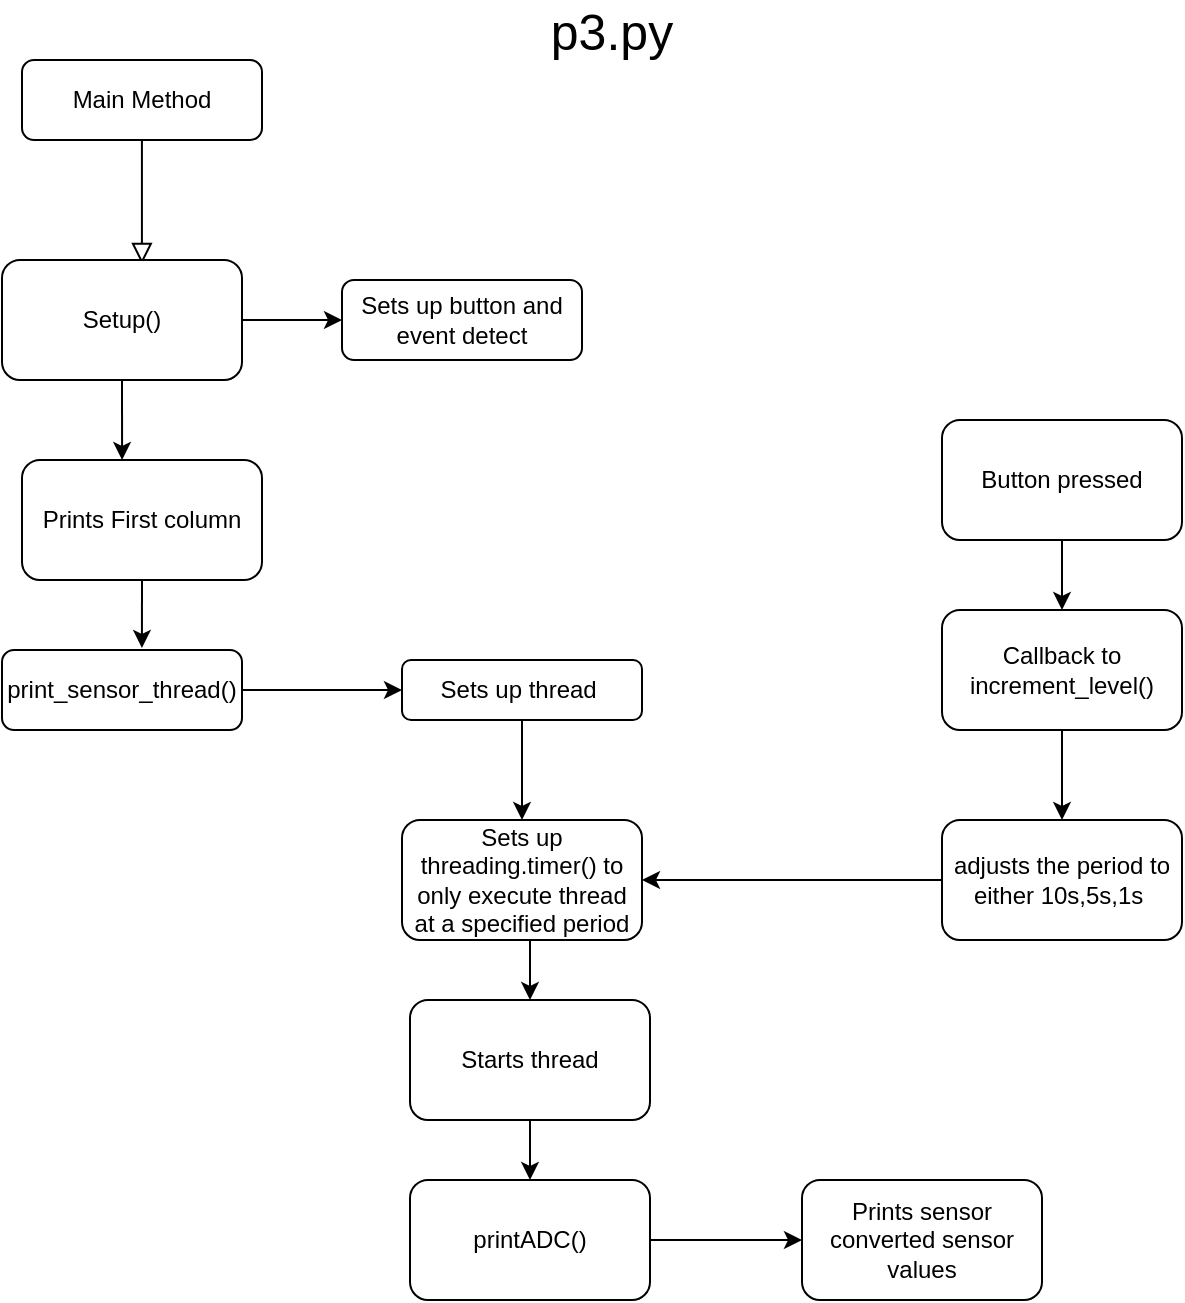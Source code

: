 <mxfile version="15.4.3" type="github">
  <diagram id="C5RBs43oDa-KdzZeNtuy" name="Page-1">
    <mxGraphModel dx="1422" dy="794" grid="1" gridSize="10" guides="1" tooltips="1" connect="1" arrows="1" fold="1" page="1" pageScale="1" pageWidth="827" pageHeight="1169" math="0" shadow="0">
      <root>
        <mxCell id="WIyWlLk6GJQsqaUBKTNV-0" />
        <mxCell id="WIyWlLk6GJQsqaUBKTNV-1" parent="WIyWlLk6GJQsqaUBKTNV-0" />
        <mxCell id="WIyWlLk6GJQsqaUBKTNV-2" value="" style="rounded=0;html=1;jettySize=auto;orthogonalLoop=1;fontSize=11;endArrow=block;endFill=0;endSize=8;strokeWidth=1;shadow=0;labelBackgroundColor=none;edgeStyle=orthogonalEdgeStyle;entryX=0.583;entryY=0.033;entryDx=0;entryDy=0;entryPerimeter=0;" parent="WIyWlLk6GJQsqaUBKTNV-1" source="WIyWlLk6GJQsqaUBKTNV-3" target="cHOOazUmmRmzkgN51Dy8-0" edge="1">
          <mxGeometry relative="1" as="geometry">
            <mxPoint x="220" y="170" as="targetPoint" />
          </mxGeometry>
        </mxCell>
        <mxCell id="WIyWlLk6GJQsqaUBKTNV-3" value="Main Method" style="rounded=1;whiteSpace=wrap;html=1;fontSize=12;glass=0;strokeWidth=1;shadow=0;" parent="WIyWlLk6GJQsqaUBKTNV-1" vertex="1">
          <mxGeometry x="160" y="80" width="120" height="40" as="geometry" />
        </mxCell>
        <mxCell id="WIyWlLk6GJQsqaUBKTNV-7" value="Sets up button and event detect" style="rounded=1;whiteSpace=wrap;html=1;fontSize=12;glass=0;strokeWidth=1;shadow=0;" parent="WIyWlLk6GJQsqaUBKTNV-1" vertex="1">
          <mxGeometry x="320" y="190" width="120" height="40" as="geometry" />
        </mxCell>
        <mxCell id="cHOOazUmmRmzkgN51Dy8-11" style="edgeStyle=orthogonalEdgeStyle;rounded=0;orthogonalLoop=1;jettySize=auto;html=1;exitX=1;exitY=0.5;exitDx=0;exitDy=0;" edge="1" parent="WIyWlLk6GJQsqaUBKTNV-1" source="WIyWlLk6GJQsqaUBKTNV-11" target="cHOOazUmmRmzkgN51Dy8-7">
          <mxGeometry relative="1" as="geometry" />
        </mxCell>
        <mxCell id="WIyWlLk6GJQsqaUBKTNV-11" value="print_sensor_thread()" style="rounded=1;whiteSpace=wrap;html=1;fontSize=12;glass=0;strokeWidth=1;shadow=0;" parent="WIyWlLk6GJQsqaUBKTNV-1" vertex="1">
          <mxGeometry x="150" y="375" width="120" height="40" as="geometry" />
        </mxCell>
        <mxCell id="cHOOazUmmRmzkgN51Dy8-2" style="edgeStyle=orthogonalEdgeStyle;rounded=0;orthogonalLoop=1;jettySize=auto;html=1;exitX=1;exitY=0.5;exitDx=0;exitDy=0;entryX=0;entryY=0.5;entryDx=0;entryDy=0;" edge="1" parent="WIyWlLk6GJQsqaUBKTNV-1" source="cHOOazUmmRmzkgN51Dy8-0" target="WIyWlLk6GJQsqaUBKTNV-7">
          <mxGeometry relative="1" as="geometry" />
        </mxCell>
        <mxCell id="cHOOazUmmRmzkgN51Dy8-4" style="edgeStyle=orthogonalEdgeStyle;rounded=0;orthogonalLoop=1;jettySize=auto;html=1;exitX=0.5;exitY=1;exitDx=0;exitDy=0;entryX=0.417;entryY=0;entryDx=0;entryDy=0;entryPerimeter=0;" edge="1" parent="WIyWlLk6GJQsqaUBKTNV-1" source="cHOOazUmmRmzkgN51Dy8-0" target="cHOOazUmmRmzkgN51Dy8-3">
          <mxGeometry relative="1" as="geometry" />
        </mxCell>
        <mxCell id="cHOOazUmmRmzkgN51Dy8-0" value="&lt;span&gt;Setup()&lt;/span&gt;" style="rounded=1;whiteSpace=wrap;html=1;" vertex="1" parent="WIyWlLk6GJQsqaUBKTNV-1">
          <mxGeometry x="150" y="180" width="120" height="60" as="geometry" />
        </mxCell>
        <mxCell id="cHOOazUmmRmzkgN51Dy8-6" style="edgeStyle=orthogonalEdgeStyle;rounded=0;orthogonalLoop=1;jettySize=auto;html=1;exitX=0.5;exitY=1;exitDx=0;exitDy=0;entryX=0.583;entryY=-0.025;entryDx=0;entryDy=0;entryPerimeter=0;" edge="1" parent="WIyWlLk6GJQsqaUBKTNV-1" source="cHOOazUmmRmzkgN51Dy8-3" target="WIyWlLk6GJQsqaUBKTNV-11">
          <mxGeometry relative="1" as="geometry" />
        </mxCell>
        <mxCell id="cHOOazUmmRmzkgN51Dy8-3" value="&lt;span&gt;Prints First column&lt;/span&gt;" style="rounded=1;whiteSpace=wrap;html=1;" vertex="1" parent="WIyWlLk6GJQsqaUBKTNV-1">
          <mxGeometry x="160" y="280" width="120" height="60" as="geometry" />
        </mxCell>
        <mxCell id="cHOOazUmmRmzkgN51Dy8-10" style="edgeStyle=orthogonalEdgeStyle;rounded=0;orthogonalLoop=1;jettySize=auto;html=1;exitX=0.5;exitY=1;exitDx=0;exitDy=0;entryX=0.5;entryY=0;entryDx=0;entryDy=0;" edge="1" parent="WIyWlLk6GJQsqaUBKTNV-1" source="cHOOazUmmRmzkgN51Dy8-7" target="cHOOazUmmRmzkgN51Dy8-9">
          <mxGeometry relative="1" as="geometry" />
        </mxCell>
        <mxCell id="cHOOazUmmRmzkgN51Dy8-7" value="Sets up thread&amp;nbsp;" style="rounded=1;whiteSpace=wrap;html=1;" vertex="1" parent="WIyWlLk6GJQsqaUBKTNV-1">
          <mxGeometry x="350" y="380" width="120" height="30" as="geometry" />
        </mxCell>
        <mxCell id="cHOOazUmmRmzkgN51Dy8-13" style="edgeStyle=orthogonalEdgeStyle;rounded=0;orthogonalLoop=1;jettySize=auto;html=1;exitX=0.5;exitY=1;exitDx=0;exitDy=0;entryX=0.5;entryY=0;entryDx=0;entryDy=0;" edge="1" parent="WIyWlLk6GJQsqaUBKTNV-1" source="cHOOazUmmRmzkgN51Dy8-9" target="cHOOazUmmRmzkgN51Dy8-12">
          <mxGeometry relative="1" as="geometry" />
        </mxCell>
        <mxCell id="cHOOazUmmRmzkgN51Dy8-9" value="Sets up threading.timer() to only execute thread at a specified period" style="rounded=1;whiteSpace=wrap;html=1;" vertex="1" parent="WIyWlLk6GJQsqaUBKTNV-1">
          <mxGeometry x="350" y="460" width="120" height="60" as="geometry" />
        </mxCell>
        <mxCell id="cHOOazUmmRmzkgN51Dy8-15" style="edgeStyle=orthogonalEdgeStyle;rounded=0;orthogonalLoop=1;jettySize=auto;html=1;exitX=0.5;exitY=1;exitDx=0;exitDy=0;entryX=0.5;entryY=0;entryDx=0;entryDy=0;" edge="1" parent="WIyWlLk6GJQsqaUBKTNV-1" source="cHOOazUmmRmzkgN51Dy8-12" target="cHOOazUmmRmzkgN51Dy8-14">
          <mxGeometry relative="1" as="geometry" />
        </mxCell>
        <mxCell id="cHOOazUmmRmzkgN51Dy8-12" value="Starts thread" style="rounded=1;whiteSpace=wrap;html=1;" vertex="1" parent="WIyWlLk6GJQsqaUBKTNV-1">
          <mxGeometry x="354" y="550" width="120" height="60" as="geometry" />
        </mxCell>
        <mxCell id="cHOOazUmmRmzkgN51Dy8-17" style="edgeStyle=orthogonalEdgeStyle;rounded=0;orthogonalLoop=1;jettySize=auto;html=1;exitX=1;exitY=0.5;exitDx=0;exitDy=0;" edge="1" parent="WIyWlLk6GJQsqaUBKTNV-1" source="cHOOazUmmRmzkgN51Dy8-14">
          <mxGeometry relative="1" as="geometry">
            <mxPoint x="550" y="670" as="targetPoint" />
          </mxGeometry>
        </mxCell>
        <mxCell id="cHOOazUmmRmzkgN51Dy8-14" value="printADC()" style="rounded=1;whiteSpace=wrap;html=1;" vertex="1" parent="WIyWlLk6GJQsqaUBKTNV-1">
          <mxGeometry x="354" y="640" width="120" height="60" as="geometry" />
        </mxCell>
        <mxCell id="cHOOazUmmRmzkgN51Dy8-16" value="Prints sensor converted sensor values" style="rounded=1;whiteSpace=wrap;html=1;" vertex="1" parent="WIyWlLk6GJQsqaUBKTNV-1">
          <mxGeometry x="550" y="640" width="120" height="60" as="geometry" />
        </mxCell>
        <mxCell id="cHOOazUmmRmzkgN51Dy8-22" style="edgeStyle=orthogonalEdgeStyle;rounded=0;orthogonalLoop=1;jettySize=auto;html=1;exitX=0.5;exitY=1;exitDx=0;exitDy=0;entryX=0.5;entryY=0;entryDx=0;entryDy=0;" edge="1" parent="WIyWlLk6GJQsqaUBKTNV-1" source="cHOOazUmmRmzkgN51Dy8-18" target="cHOOazUmmRmzkgN51Dy8-19">
          <mxGeometry relative="1" as="geometry" />
        </mxCell>
        <mxCell id="cHOOazUmmRmzkgN51Dy8-18" value="Button pressed" style="rounded=1;whiteSpace=wrap;html=1;" vertex="1" parent="WIyWlLk6GJQsqaUBKTNV-1">
          <mxGeometry x="620" y="260" width="120" height="60" as="geometry" />
        </mxCell>
        <mxCell id="cHOOazUmmRmzkgN51Dy8-23" style="edgeStyle=orthogonalEdgeStyle;rounded=0;orthogonalLoop=1;jettySize=auto;html=1;exitX=0.5;exitY=1;exitDx=0;exitDy=0;entryX=0.5;entryY=0;entryDx=0;entryDy=0;" edge="1" parent="WIyWlLk6GJQsqaUBKTNV-1" source="cHOOazUmmRmzkgN51Dy8-19" target="cHOOazUmmRmzkgN51Dy8-20">
          <mxGeometry relative="1" as="geometry" />
        </mxCell>
        <mxCell id="cHOOazUmmRmzkgN51Dy8-19" value="Callback to increment_level()" style="rounded=1;whiteSpace=wrap;html=1;" vertex="1" parent="WIyWlLk6GJQsqaUBKTNV-1">
          <mxGeometry x="620" y="355" width="120" height="60" as="geometry" />
        </mxCell>
        <mxCell id="cHOOazUmmRmzkgN51Dy8-21" style="edgeStyle=orthogonalEdgeStyle;rounded=0;orthogonalLoop=1;jettySize=auto;html=1;exitX=0;exitY=0.5;exitDx=0;exitDy=0;entryX=1;entryY=0.5;entryDx=0;entryDy=0;" edge="1" parent="WIyWlLk6GJQsqaUBKTNV-1" source="cHOOazUmmRmzkgN51Dy8-20" target="cHOOazUmmRmzkgN51Dy8-9">
          <mxGeometry relative="1" as="geometry" />
        </mxCell>
        <mxCell id="cHOOazUmmRmzkgN51Dy8-20" value="adjusts the period to either 10s,5s,1s&amp;nbsp;" style="rounded=1;whiteSpace=wrap;html=1;" vertex="1" parent="WIyWlLk6GJQsqaUBKTNV-1">
          <mxGeometry x="620" y="460" width="120" height="60" as="geometry" />
        </mxCell>
        <mxCell id="cHOOazUmmRmzkgN51Dy8-26" value="&lt;font style=&quot;font-size: 25px&quot;&gt;p3.py&lt;/font&gt;" style="text;html=1;strokeColor=none;fillColor=none;align=center;verticalAlign=middle;whiteSpace=wrap;rounded=0;strokeWidth=6;" vertex="1" parent="WIyWlLk6GJQsqaUBKTNV-1">
          <mxGeometry x="380" y="50" width="150" height="30" as="geometry" />
        </mxCell>
      </root>
    </mxGraphModel>
  </diagram>
</mxfile>
